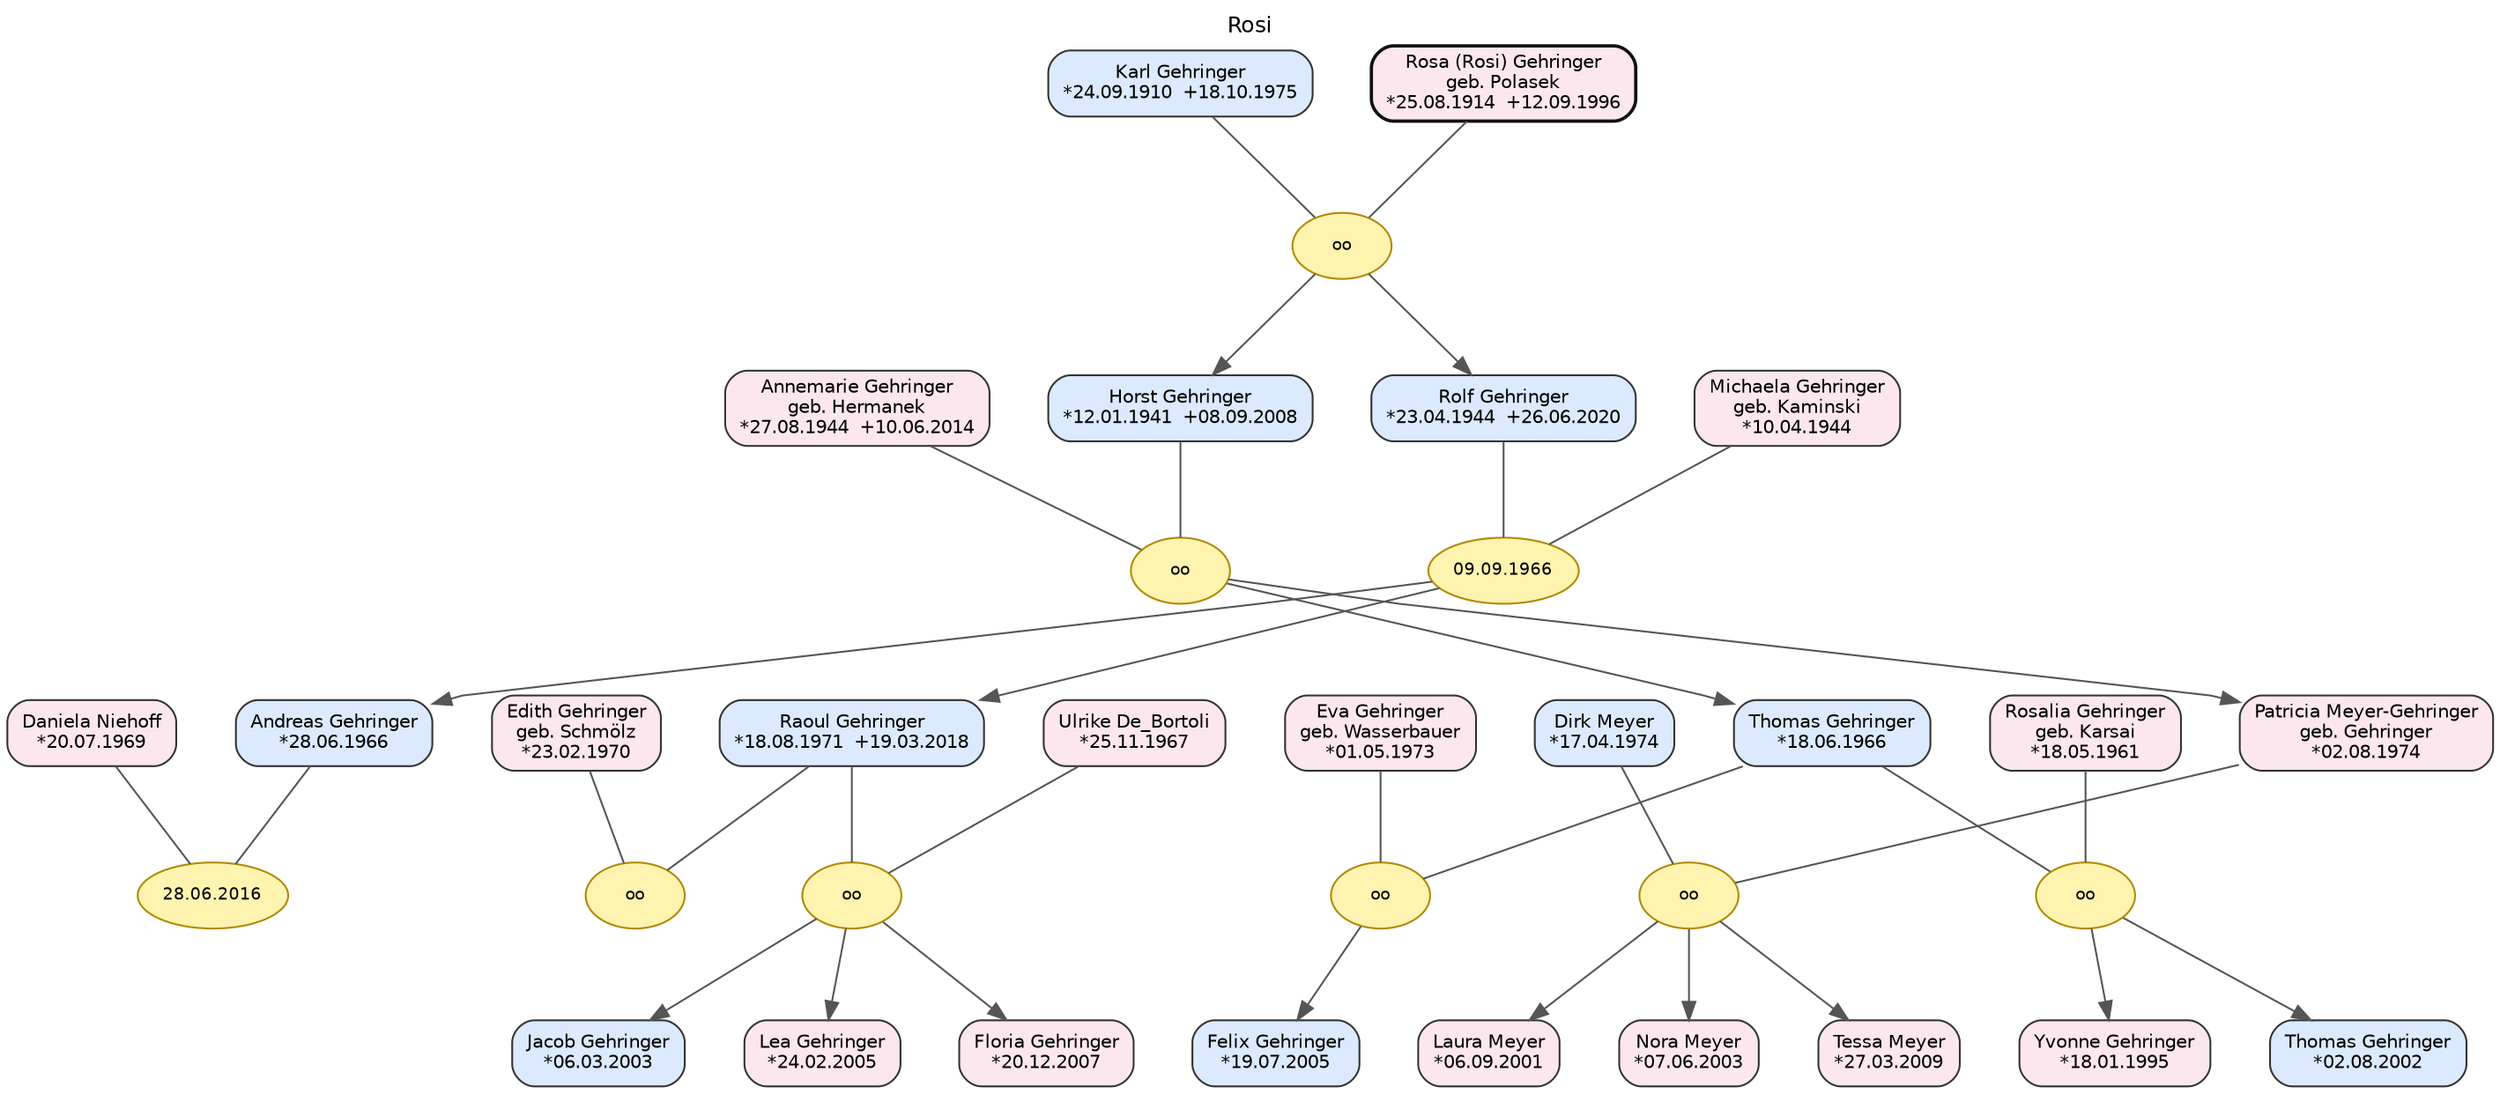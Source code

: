 // Rosi
digraph {
	concentrate=false nodesep=0.45 overlap=false rankdir=TB ranksep=0.70 splines=polyline
	graph [fontname="DejaVu Sans" fontsize=12 label=Rosi labelloc=t]
	node [color="#333333" fontname="DejaVu Sans" fontsize=10 shape=box style="rounded,filled"]
	edge [color="#555555" fontname="DejaVu Sans"]
	geh08 [label="Raoul Gehringer
*18.08.1971  +19.03.2018" fillcolor="#dbeafe" id=P_geh08]
	geh07 [label="Andreas Gehringer
*28.06.1966" fillcolor="#dbeafe" id=P_geh07]
	g4p03 [label="Thomas Gehringer
*02.08.2002" fillcolor="#dbeafe" id=P_g4p03]
	g4p06 [label="Dirk Meyer
*17.04.1974" fillcolor="#dbeafe" id=P_g4p06]
	g5p08 [label="Jacob Gehringer
*06.03.2003" fillcolor="#dbeafe" id=P_g5p08]
	g4p05 [label="Felix Gehringer
*19.07.2005" fillcolor="#dbeafe" id=P_g4p05]
	geh01 [label="Horst Gehringer
*12.01.1941  +08.09.2008" fillcolor="#dbeafe" id=P_geh01]
	geh02 [label="Annemarie Gehringer
geb. Hermanek
*27.08.1944  +10.06.2014" fillcolor="#fde7ef" id=P_geh02]
	g4p07 [label="Laura Meyer
*06.09.2001" fillcolor="#fde7ef" id=P_g4p07]
	geh03 [label="Rolf Gehringer
*23.04.1944  +26.06.2020" fillcolor="#dbeafe" id=P_geh03]
	g4p04 [label="Eva Gehringer
geb. Wasserbauer
*01.05.1973" fillcolor="#fde7ef" id=P_g4p04]
	geh06 [label="Patricia Meyer-Gehringer
geb. Gehringer
*02.08.1974" fillcolor="#fde7ef" id=P_geh06]
	g4p02 [label="Yvonne Gehringer
*18.01.1995" fillcolor="#fde7ef" id=P_g4p02]
	g5p07 [label="Ulrike De_Bortoli
*25.11.1967" fillcolor="#fde7ef" id=P_g5p07]
	geh05 [label="Thomas Gehringer
*18.06.1966" fillcolor="#dbeafe" id=P_geh05]
	g4p08 [label="Nora Meyer
*07.06.2003" fillcolor="#fde7ef" id=P_g4p08]
	g5p04 [label="Daniela Niehoff
*20.07.1969" fillcolor="#fde7ef" id=P_g5p04]
	geh09 [label="Karl Gehringer
*24.09.1910  +18.10.1975" fillcolor="#dbeafe" id=P_geh09]
	g5p10 [label="Floria Gehringer
*20.12.2007" fillcolor="#fde7ef" id=P_g5p10]
	g4p01 [label="Rosalia Gehringer
geb. Karsai
*18.05.1961" fillcolor="#fde7ef" id=P_g4p01]
	g5p09 [label="Lea Gehringer
*24.02.2005" fillcolor="#fde7ef" id=P_g5p09]
	g4p09 [label="Tessa Meyer
*27.03.2009" fillcolor="#fde7ef" id=P_g4p09]
	geh04 [label="Michaela Gehringer
geb. Kaminski
*10.04.1944" fillcolor="#fde7ef" id=P_geh04]
	att38 [label="Rosa (Rosi) Gehringer
geb. Polasek
*25.08.1914  +12.09.1996" color="#111111" fillcolor="#fde7ef" id=P_att38 penwidth=1.8]
	gehS01 [label="Edith Gehringer
geb. Schmölz
*23.02.1970" fillcolor="#fde7ef" id=P_gehS01]
	M_gehF1 [label=oo color="#b08900" fillcolor="#fff3b0" fontsize=9 id=M_gehF1 shape=ellipse style=filled]
	subgraph rank_gehF1 {
		rank=same
		geh01
		geh02
	}
	geh01 -> geh02 [constraint=true minlen=0 style=invis weight=3600]
	geh01 -> M_gehF1 [dir=none minlen=1 weight=60]
	geh02 -> M_gehF1 [dir=none minlen=1 weight=60]
	subgraph kids_gehF1 {
		rank=same
		geh05
		geh06
	}
	M_gehF1 -> geh05
	M_gehF1 -> geh06
	geh05 -> geh06 [constraint=true minlen=0 style=invis weight=1400]
	subgraph pair_geh05 {
		rank=same
		geh05
		g4p01
	}
	geh05 -> g4p01 [constraint=true minlen=0 style=invis weight=2600]
	g4p01 -> geh06 [constraint=true minlen=0 style=invis weight=2000]
	subgraph pair_geh06 {
		rank=same
		geh06
		g4p06
	}
	g4p06 -> geh06 [constraint=true minlen=0 style=invis weight=2600]
	M_g4F3 [label=oo color="#b08900" fillcolor="#fff3b0" fontsize=9 id=M_g4F3 shape=ellipse style=filled]
	subgraph rank_g4F3 {
		rank=same
		g4p06
		geh06
	}
	g4p06 -> geh06 [constraint=true minlen=0 style=invis weight=3600]
	g4p06 -> M_g4F3 [dir=none minlen=1 weight=60]
	geh06 -> M_g4F3 [dir=none minlen=1 weight=60]
	subgraph kids_g4F3 {
		rank=same
		g4p07
		g4p08
		g4p09
	}
	M_g4F3 -> g4p07
	M_g4F3 -> g4p08
	M_g4F3 -> g4p09
	g4p07 -> g4p08 [constraint=true minlen=0 style=invis weight=1400]
	g4p08 -> g4p09 [constraint=true minlen=0 style=invis weight=1400]
	M_gehF3 [label=oo color="#b08900" fillcolor="#fff3b0" fontsize=9 id=M_gehF3 shape=ellipse style=filled]
	subgraph rank_gehF3 {
		rank=same
		geh09
		att38
	}
	geh09 -> att38 [constraint=true minlen=0 style=invis weight=3600]
	geh09 -> M_gehF3 [dir=none minlen=1 weight=60]
	att38 -> M_gehF3 [dir=none minlen=1 weight=60]
	subgraph kids_gehF3 {
		rank=same
		geh01
		geh03
	}
	M_gehF3 -> geh01
	M_gehF3 -> geh03
	geh01 -> geh03 [constraint=true minlen=0 style=invis weight=1400]
	subgraph pair_geh01 {
		rank=same
		geh01
		geh02
	}
	geh01 -> geh02 [constraint=true minlen=0 style=invis weight=2600]
	geh02 -> geh03 [constraint=true minlen=0 style=invis weight=2000]
	subgraph pair_geh03 {
		rank=same
		geh03
		geh04
	}
	geh03 -> geh04 [constraint=true minlen=0 style=invis weight=2600]
	M_g5F2 [label="28.06.2016" color="#b08900" fillcolor="#fff3b0" fontsize=9 id=M_g5F2 shape=ellipse style=filled]
	subgraph rank_g5F2 {
		rank=same
		geh07
		g5p04
	}
	geh07 -> g5p04 [constraint=true minlen=0 style=invis weight=3600]
	geh07 -> M_g5F2 [dir=none minlen=1 weight=60]
	g5p04 -> M_g5F2 [dir=none minlen=1 weight=60]
	M_gehF4 [label=oo color="#b08900" fillcolor="#fff3b0" fontsize=9 id=M_gehF4 shape=ellipse style=filled]
	subgraph rank_gehF4 {
		rank=same
		geh08
		gehS01
	}
	geh08 -> gehS01 [constraint=true minlen=0 style=invis weight=3600]
	geh08 -> M_gehF4 [dir=none minlen=1 weight=60]
	gehS01 -> M_gehF4 [dir=none minlen=1 weight=60]
	M_g4F2 [label=oo color="#b08900" fillcolor="#fff3b0" fontsize=9 id=M_g4F2 shape=ellipse style=filled]
	subgraph rank_g4F2 {
		rank=same
		geh05
		g4p04
	}
	geh05 -> g4p04 [constraint=true minlen=0 style=invis weight=3600]
	geh05 -> M_g4F2 [dir=none minlen=1 weight=60]
	g4p04 -> M_g4F2 [dir=none minlen=1 weight=60]
	subgraph kids_g4F2 {
		rank=same
		g4p05
	}
	M_g4F2 -> g4p05
	M_gehF2 [label="09.09.1966" color="#b08900" fillcolor="#fff3b0" fontsize=9 id=M_gehF2 shape=ellipse style=filled]
	subgraph rank_gehF2 {
		rank=same
		geh03
		geh04
	}
	geh03 -> geh04 [constraint=true minlen=0 style=invis weight=3600]
	geh03 -> M_gehF2 [dir=none minlen=1 weight=60]
	geh04 -> M_gehF2 [dir=none minlen=1 weight=60]
	subgraph kids_gehF2 {
		rank=same
		geh07
		geh08
	}
	M_gehF2 -> geh07
	M_gehF2 -> geh08
	geh07 -> geh08 [constraint=true minlen=0 style=invis weight=1400]
	subgraph pair_geh07 {
		rank=same
		geh07
		g5p04
	}
	geh07 -> g5p04 [constraint=true minlen=0 style=invis weight=2600]
	g5p04 -> geh08 [constraint=true minlen=0 style=invis weight=2000]
	subgraph pair_geh08 {
		rank=same
		geh08
		gehS01
	}
	geh08 -> gehS01 [constraint=true minlen=0 style=invis weight=2600]
	M_g5F4 [label=oo color="#b08900" fillcolor="#fff3b0" fontsize=9 id=M_g5F4 shape=ellipse style=filled]
	subgraph rank_g5F4 {
		rank=same
		geh08
		g5p07
	}
	geh08 -> g5p07 [constraint=true minlen=0 style=invis weight=3600]
	geh08 -> M_g5F4 [dir=none minlen=1 weight=60]
	g5p07 -> M_g5F4 [dir=none minlen=1 weight=60]
	subgraph kids_g5F4 {
		rank=same
		g5p08
		g5p09
		g5p10
	}
	M_g5F4 -> g5p08
	M_g5F4 -> g5p09
	M_g5F4 -> g5p10
	g5p08 -> g5p09 [constraint=true minlen=0 style=invis weight=1400]
	g5p09 -> g5p10 [constraint=true minlen=0 style=invis weight=1400]
	M_g4F1 [label=oo color="#b08900" fillcolor="#fff3b0" fontsize=9 id=M_g4F1 shape=ellipse style=filled]
	subgraph rank_g4F1 {
		rank=same
		geh05
		g4p01
	}
	geh05 -> g4p01 [constraint=true minlen=0 style=invis weight=3600]
	geh05 -> M_g4F1 [dir=none minlen=1 weight=60]
	g4p01 -> M_g4F1 [dir=none minlen=1 weight=60]
	subgraph kids_g4F1 {
		rank=same
		g4p02
		g4p03
	}
	M_g4F1 -> g4p02
	M_g4F1 -> g4p03
	g4p02 -> g4p03 [constraint=true minlen=0 style=invis weight=1400]
	subgraph gen_0 {
		rank=same
		att38
		geh09
	}
	subgraph gen_1 {
		rank=same
		geh01
		geh03
		geh02
		geh04
	}
	subgraph gen_2 {
		rank=same
		geh05
		geh06
		geh07
		geh08
		g4p01
		g4p04
		g4p06
		g5p04
		gehS01
		g5p07
	}
	subgraph gen_3 {
		rank=same
		g4p02
		g4p03
		g4p05
		g4p07
		g4p08
		g4p09
		g5p08
		g5p09
		g5p10
	}
	geh09 -> att38 [constraint=true minlen=0 style=invis weight=1800]
	att38 -> geh09 [constraint=true minlen=0 style=invis weight=1800]
	geh01 -> geh02 [constraint=true minlen=0 style=invis weight=1800]
	geh02 -> geh01 [constraint=true minlen=0 style=invis weight=1800]
	geh03 -> geh04 [constraint=true minlen=0 style=invis weight=1800]
	geh04 -> geh03 [constraint=true minlen=0 style=invis weight=1800]
	geh08 -> gehS01 [constraint=true minlen=0 style=invis weight=1800]
	geh08 -> g5p07 [constraint=true minlen=0 style=invis weight=1800]
	gehS01 -> geh08 [constraint=true minlen=0 style=invis weight=1800]
	geh05 -> g4p01 [constraint=true minlen=0 style=invis weight=1800]
	geh05 -> g4p04 [constraint=true minlen=0 style=invis weight=1800]
	g4p01 -> geh05 [constraint=true minlen=0 style=invis weight=1800]
	g4p04 -> geh05 [constraint=true minlen=0 style=invis weight=1800]
	g4p06 -> geh06 [constraint=true minlen=0 style=invis weight=1800]
	geh06 -> g4p06 [constraint=true minlen=0 style=invis weight=1800]
	geh07 -> g5p04 [constraint=true minlen=0 style=invis weight=1800]
	g5p04 -> geh07 [constraint=true minlen=0 style=invis weight=1800]
	g5p07 -> geh08 [constraint=true minlen=0 style=invis weight=1800]
}
